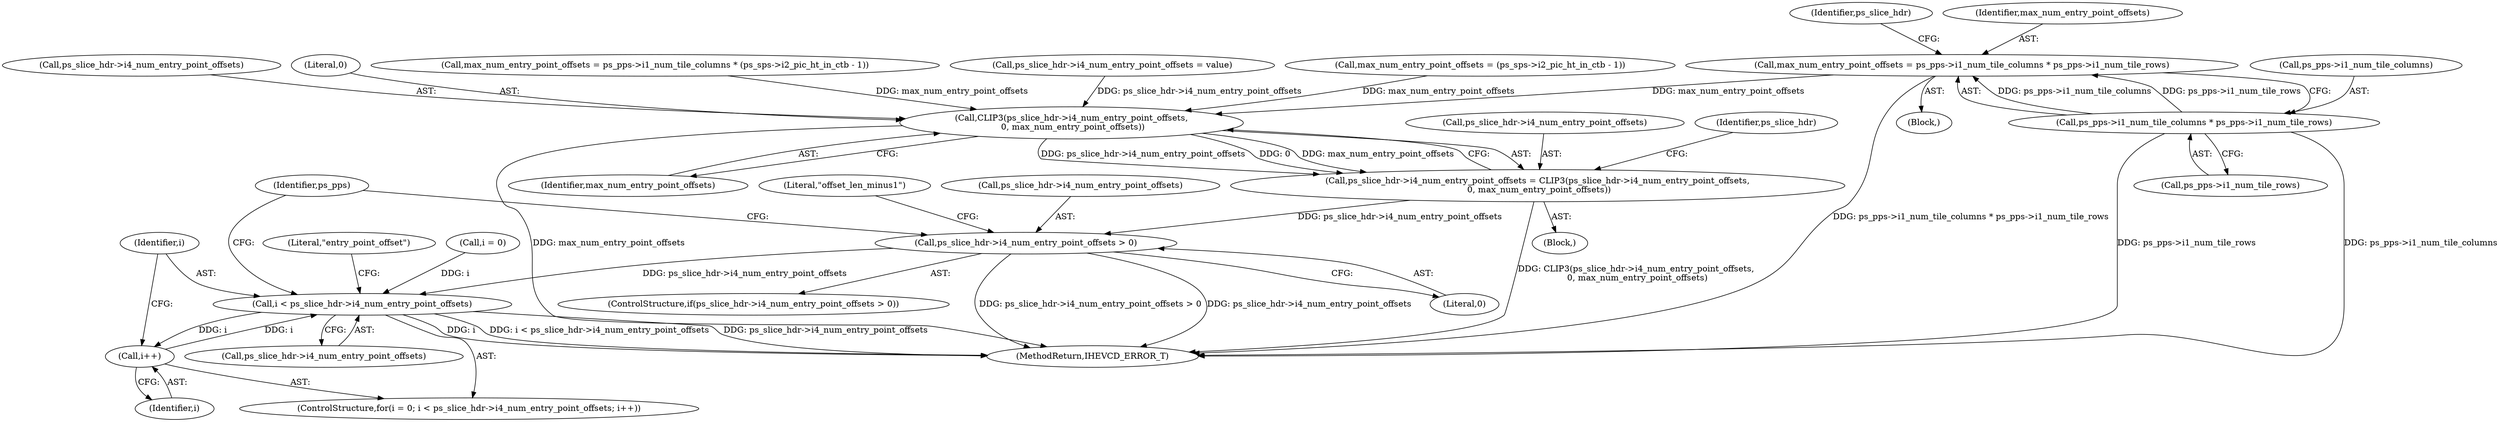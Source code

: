 digraph "0_Android_a1424724a00d62ac5efa0e27953eed66850d662f@integer" {
"1001920" [label="(Call,max_num_entry_point_offsets = ps_pps->i1_num_tile_columns * ps_pps->i1_num_tile_rows)"];
"1001922" [label="(Call,ps_pps->i1_num_tile_columns * ps_pps->i1_num_tile_rows)"];
"1001942" [label="(Call,CLIP3(ps_slice_hdr->i4_num_entry_point_offsets,\n 0, max_num_entry_point_offsets))"];
"1001938" [label="(Call,ps_slice_hdr->i4_num_entry_point_offsets = CLIP3(ps_slice_hdr->i4_num_entry_point_offsets,\n 0, max_num_entry_point_offsets))"];
"1001949" [label="(Call,ps_slice_hdr->i4_num_entry_point_offsets > 0)"];
"1001970" [label="(Call,i < ps_slice_hdr->i4_num_entry_point_offsets)"];
"1001975" [label="(Call,i++)"];
"1001931" [label="(Call,max_num_entry_point_offsets = (ps_sps->i2_pic_ht_in_ctb - 1))"];
"1001972" [label="(Call,ps_slice_hdr->i4_num_entry_point_offsets)"];
"1001976" [label="(Identifier,i)"];
"1001947" [label="(Identifier,max_num_entry_point_offsets)"];
"1001943" [label="(Call,ps_slice_hdr->i4_num_entry_point_offsets)"];
"1001923" [label="(Call,ps_pps->i1_num_tile_columns)"];
"1001940" [label="(Identifier,ps_slice_hdr)"];
"1001956" [label="(Literal,\"offset_len_minus1\")"];
"1001966" [label="(ControlStructure,for(i = 0; i < ps_slice_hdr->i4_num_entry_point_offsets; i++))"];
"1001926" [label="(Call,ps_pps->i1_num_tile_rows)"];
"1001975" [label="(Call,i++)"];
"1001970" [label="(Call,i < ps_slice_hdr->i4_num_entry_point_offsets)"];
"1001946" [label="(Literal,0)"];
"1001903" [label="(Call,max_num_entry_point_offsets = ps_pps->i1_num_tile_columns * (ps_sps->i2_pic_ht_in_ctb - 1))"];
"1001953" [label="(Literal,0)"];
"1001951" [label="(Identifier,ps_slice_hdr)"];
"1001922" [label="(Call,ps_pps->i1_num_tile_columns * ps_pps->i1_num_tile_rows)"];
"1001942" [label="(Call,CLIP3(ps_slice_hdr->i4_num_entry_point_offsets,\n 0, max_num_entry_point_offsets))"];
"1001950" [label="(Call,ps_slice_hdr->i4_num_entry_point_offsets)"];
"1001971" [label="(Identifier,i)"];
"1001919" [label="(Block,)"];
"1001939" [label="(Call,ps_slice_hdr->i4_num_entry_point_offsets)"];
"1001892" [label="(Block,)"];
"1001948" [label="(ControlStructure,if(ps_slice_hdr->i4_num_entry_point_offsets > 0))"];
"1001967" [label="(Call,i = 0)"];
"1001949" [label="(Call,ps_slice_hdr->i4_num_entry_point_offsets > 0)"];
"1001987" [label="(Identifier,ps_pps)"];
"1001920" [label="(Call,max_num_entry_point_offsets = ps_pps->i1_num_tile_columns * ps_pps->i1_num_tile_rows)"];
"1002617" [label="(MethodReturn,IHEVCD_ERROR_T)"];
"1001938" [label="(Call,ps_slice_hdr->i4_num_entry_point_offsets = CLIP3(ps_slice_hdr->i4_num_entry_point_offsets,\n 0, max_num_entry_point_offsets))"];
"1001887" [label="(Call,ps_slice_hdr->i4_num_entry_point_offsets = value)"];
"1001979" [label="(Literal,\"entry_point_offset\")"];
"1001921" [label="(Identifier,max_num_entry_point_offsets)"];
"1001920" -> "1001919"  [label="AST: "];
"1001920" -> "1001922"  [label="CFG: "];
"1001921" -> "1001920"  [label="AST: "];
"1001922" -> "1001920"  [label="AST: "];
"1001940" -> "1001920"  [label="CFG: "];
"1001920" -> "1002617"  [label="DDG: ps_pps->i1_num_tile_columns * ps_pps->i1_num_tile_rows"];
"1001922" -> "1001920"  [label="DDG: ps_pps->i1_num_tile_columns"];
"1001922" -> "1001920"  [label="DDG: ps_pps->i1_num_tile_rows"];
"1001920" -> "1001942"  [label="DDG: max_num_entry_point_offsets"];
"1001922" -> "1001926"  [label="CFG: "];
"1001923" -> "1001922"  [label="AST: "];
"1001926" -> "1001922"  [label="AST: "];
"1001922" -> "1002617"  [label="DDG: ps_pps->i1_num_tile_columns"];
"1001922" -> "1002617"  [label="DDG: ps_pps->i1_num_tile_rows"];
"1001942" -> "1001938"  [label="AST: "];
"1001942" -> "1001947"  [label="CFG: "];
"1001943" -> "1001942"  [label="AST: "];
"1001946" -> "1001942"  [label="AST: "];
"1001947" -> "1001942"  [label="AST: "];
"1001938" -> "1001942"  [label="CFG: "];
"1001942" -> "1002617"  [label="DDG: max_num_entry_point_offsets"];
"1001942" -> "1001938"  [label="DDG: ps_slice_hdr->i4_num_entry_point_offsets"];
"1001942" -> "1001938"  [label="DDG: 0"];
"1001942" -> "1001938"  [label="DDG: max_num_entry_point_offsets"];
"1001887" -> "1001942"  [label="DDG: ps_slice_hdr->i4_num_entry_point_offsets"];
"1001903" -> "1001942"  [label="DDG: max_num_entry_point_offsets"];
"1001931" -> "1001942"  [label="DDG: max_num_entry_point_offsets"];
"1001938" -> "1001892"  [label="AST: "];
"1001939" -> "1001938"  [label="AST: "];
"1001951" -> "1001938"  [label="CFG: "];
"1001938" -> "1002617"  [label="DDG: CLIP3(ps_slice_hdr->i4_num_entry_point_offsets,\n 0, max_num_entry_point_offsets)"];
"1001938" -> "1001949"  [label="DDG: ps_slice_hdr->i4_num_entry_point_offsets"];
"1001949" -> "1001948"  [label="AST: "];
"1001949" -> "1001953"  [label="CFG: "];
"1001950" -> "1001949"  [label="AST: "];
"1001953" -> "1001949"  [label="AST: "];
"1001956" -> "1001949"  [label="CFG: "];
"1001987" -> "1001949"  [label="CFG: "];
"1001949" -> "1002617"  [label="DDG: ps_slice_hdr->i4_num_entry_point_offsets > 0"];
"1001949" -> "1002617"  [label="DDG: ps_slice_hdr->i4_num_entry_point_offsets"];
"1001949" -> "1001970"  [label="DDG: ps_slice_hdr->i4_num_entry_point_offsets"];
"1001970" -> "1001966"  [label="AST: "];
"1001970" -> "1001972"  [label="CFG: "];
"1001971" -> "1001970"  [label="AST: "];
"1001972" -> "1001970"  [label="AST: "];
"1001979" -> "1001970"  [label="CFG: "];
"1001987" -> "1001970"  [label="CFG: "];
"1001970" -> "1002617"  [label="DDG: i"];
"1001970" -> "1002617"  [label="DDG: i < ps_slice_hdr->i4_num_entry_point_offsets"];
"1001970" -> "1002617"  [label="DDG: ps_slice_hdr->i4_num_entry_point_offsets"];
"1001975" -> "1001970"  [label="DDG: i"];
"1001967" -> "1001970"  [label="DDG: i"];
"1001970" -> "1001975"  [label="DDG: i"];
"1001975" -> "1001966"  [label="AST: "];
"1001975" -> "1001976"  [label="CFG: "];
"1001976" -> "1001975"  [label="AST: "];
"1001971" -> "1001975"  [label="CFG: "];
}
